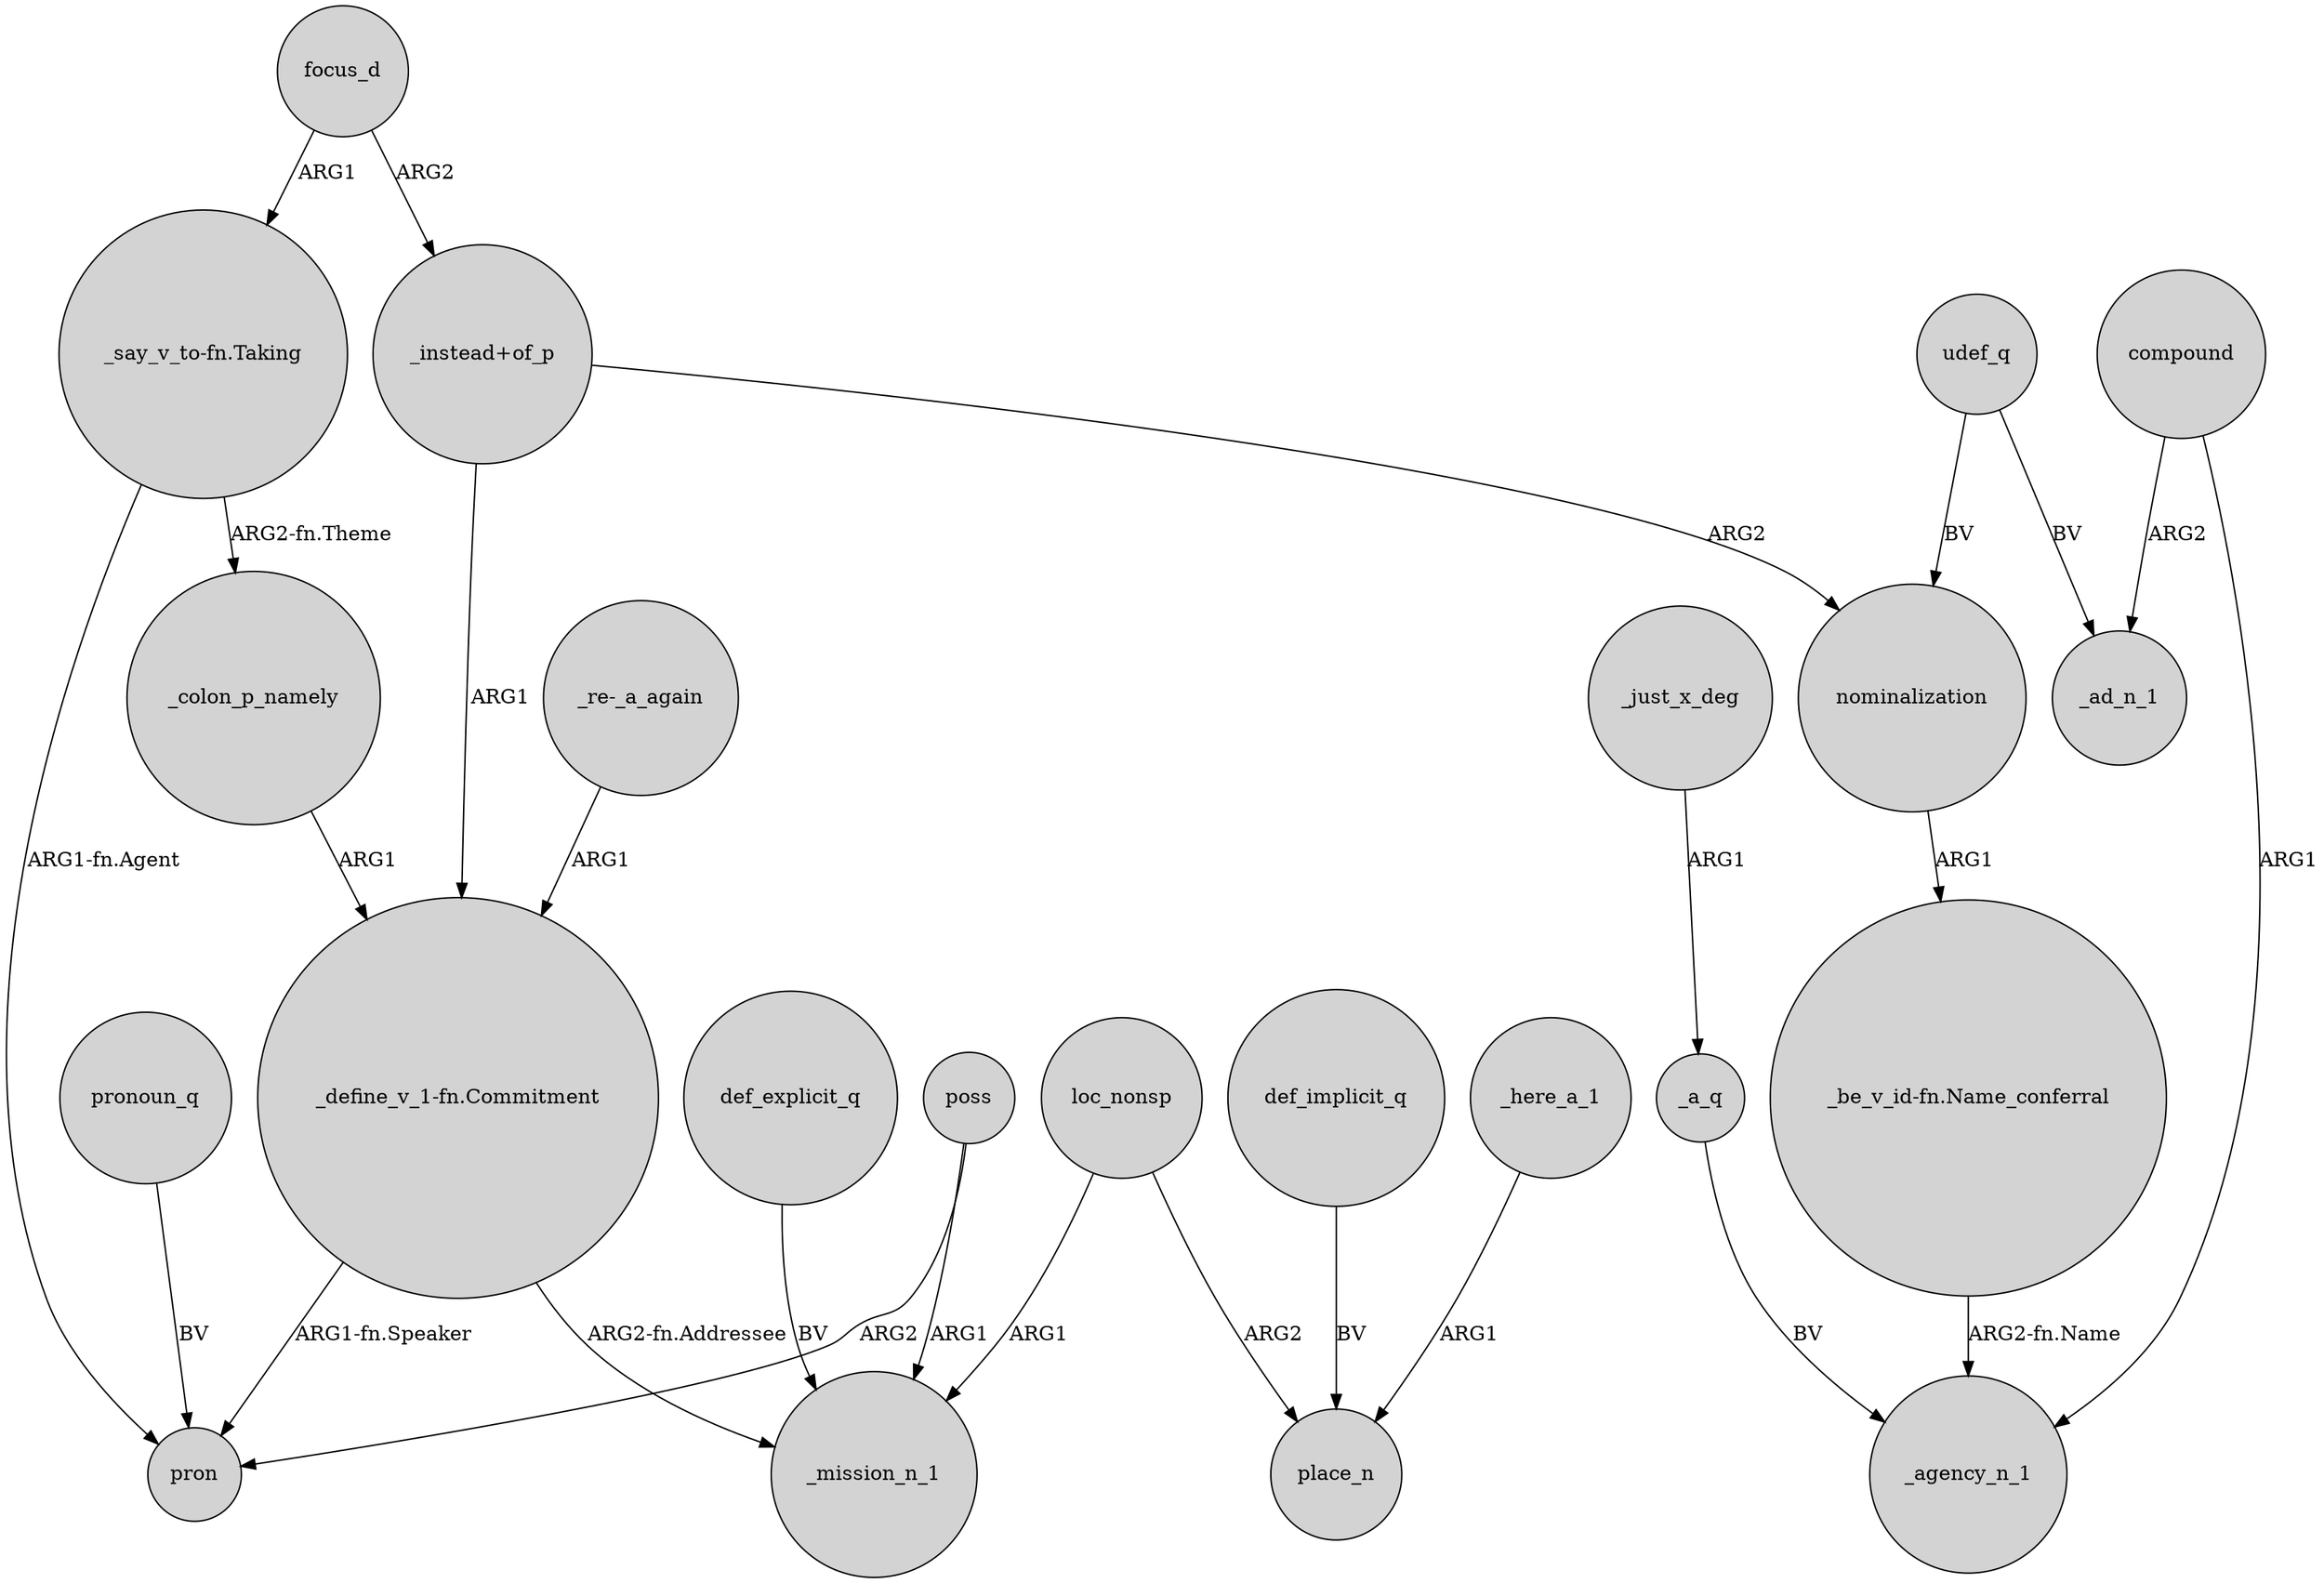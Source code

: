 digraph {
	node [shape=circle style=filled]
	"_instead+of_p" -> "_define_v_1-fn.Commitment" [label=ARG1]
	compound -> _agency_n_1 [label=ARG1]
	def_implicit_q -> place_n [label=BV]
	focus_d -> "_say_v_to-fn.Taking" [label=ARG1]
	_just_x_deg -> _a_q [label=ARG1]
	"_be_v_id-fn.Name_conferral" -> _agency_n_1 [label="ARG2-fn.Name"]
	nominalization -> "_be_v_id-fn.Name_conferral" [label=ARG1]
	udef_q -> nominalization [label=BV]
	_here_a_1 -> place_n [label=ARG1]
	"_say_v_to-fn.Taking" -> pron [label="ARG1-fn.Agent"]
	"_re-_a_again" -> "_define_v_1-fn.Commitment" [label=ARG1]
	loc_nonsp -> _mission_n_1 [label=ARG1]
	pronoun_q -> pron [label=BV]
	poss -> _mission_n_1 [label=ARG1]
	_a_q -> _agency_n_1 [label=BV]
	poss -> pron [label=ARG2]
	compound -> _ad_n_1 [label=ARG2]
	focus_d -> "_instead+of_p" [label=ARG2]
	"_define_v_1-fn.Commitment" -> _mission_n_1 [label="ARG2-fn.Addressee"]
	"_say_v_to-fn.Taking" -> _colon_p_namely [label="ARG2-fn.Theme"]
	loc_nonsp -> place_n [label=ARG2]
	"_define_v_1-fn.Commitment" -> pron [label="ARG1-fn.Speaker"]
	_colon_p_namely -> "_define_v_1-fn.Commitment" [label=ARG1]
	udef_q -> _ad_n_1 [label=BV]
	def_explicit_q -> _mission_n_1 [label=BV]
	"_instead+of_p" -> nominalization [label=ARG2]
}
